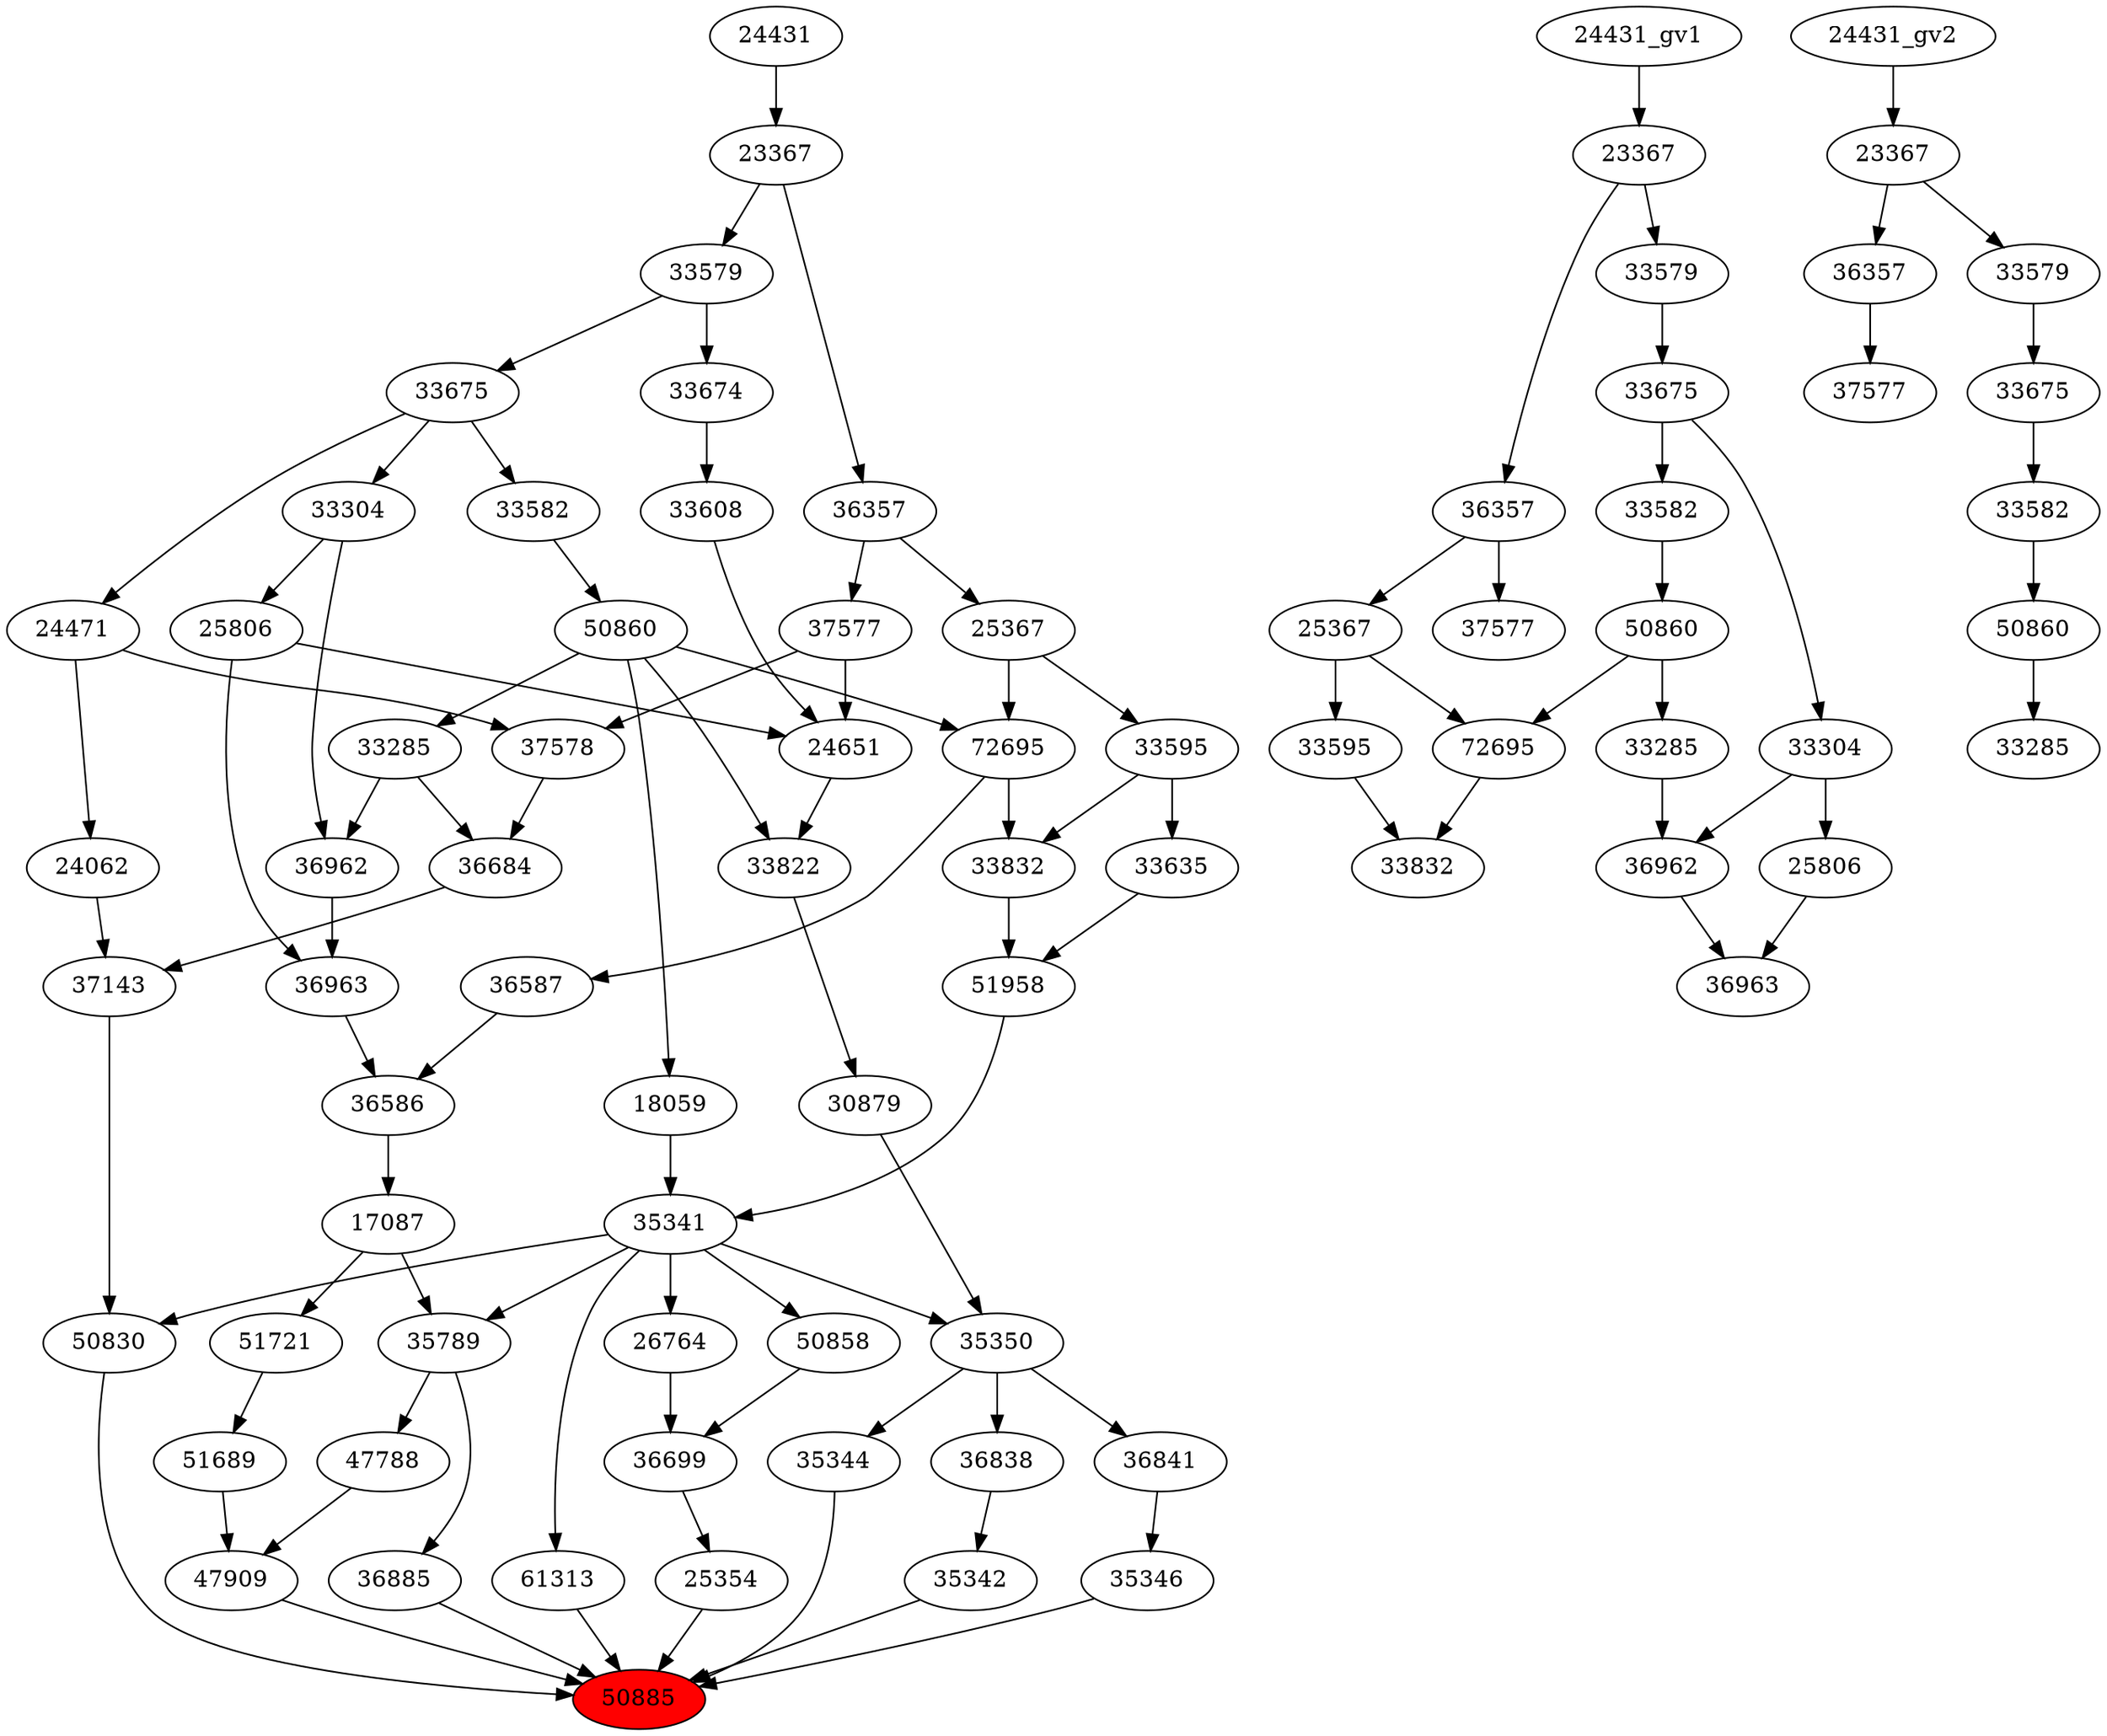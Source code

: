 strict digraph root {
	node [label="\N"];
	{
		node [fillcolor="",
			label="\N",
			style=""
		];
		50885		 [fillcolor=red,
			label=50885,
			style=filled];
		61313		 [label=61313];
		61313 -> 50885;
		47909		 [label=47909];
		47909 -> 50885;
		36885		 [label=36885];
		36885 -> 50885;
		35344		 [label=35344];
		35344 -> 50885;
		50830		 [label=50830];
		50830 -> 50885;
		25354		 [label=25354];
		25354 -> 50885;
		35342		 [label=35342];
		35342 -> 50885;
		35346		 [label=35346];
		35346 -> 50885;
		35341		 [label=35341];
		35341 -> 61313;
		35341 -> 50830;
		35789		 [label=35789];
		35341 -> 35789;
		35350		 [label=35350];
		35341 -> 35350;
		26764		 [label=26764];
		35341 -> 26764;
		50858		 [label=50858];
		35341 -> 50858;
		51689		 [label=51689];
		51689 -> 47909;
		47788		 [label=47788];
		47788 -> 47909;
		35789 -> 36885;
		35789 -> 47788;
		35350 -> 35344;
		36838		 [label=36838];
		35350 -> 36838;
		36841		 [label=36841];
		35350 -> 36841;
		37143		 [label=37143];
		37143 -> 50830;
		36699		 [label=36699];
		36699 -> 25354;
		36838 -> 35342;
		36841 -> 35346;
		51958		 [label=51958];
		51958 -> 35341;
		18059		 [label=18059];
		18059 -> 35341;
		51721		 [label=51721];
		51721 -> 51689;
		17087		 [label=17087];
		17087 -> 35789;
		17087 -> 51721;
		30879		 [label=30879];
		30879 -> 35350;
		36684		 [label=36684];
		36684 -> 37143;
		24062		 [label=24062];
		24062 -> 37143;
		26764 -> 36699;
		50858 -> 36699;
		33832		 [label=33832];
		33832 -> 51958;
		33635		 [label=33635];
		33635 -> 51958;
		50860		 [label=50860];
		50860 -> 18059;
		33822		 [label=33822];
		50860 -> 33822;
		33285		 [label=33285];
		50860 -> 33285;
		72695		 [label=72695];
		50860 -> 72695;
		36586		 [label=36586];
		36586 -> 17087;
		33822 -> 30879;
		33285 -> 36684;
		36962		 [label=36962];
		33285 -> 36962;
		37578		 [label=37578];
		37578 -> 36684;
		24471		 [label=24471];
		24471 -> 24062;
		24471 -> 37578;
		72695 -> 33832;
		36587		 [label=36587];
		72695 -> 36587;
		33595		 [label=33595];
		33595 -> 33832;
		33595 -> 33635;
		33582		 [label=33582];
		33582 -> 50860;
		36587 -> 36586;
		36963		 [label=36963];
		36963 -> 36586;
		24651		 [label=24651];
		24651 -> 33822;
		37577		 [label=37577];
		37577 -> 37578;
		37577 -> 24651;
		33675		 [label=33675];
		33675 -> 24471;
		33675 -> 33582;
		33304		 [label=33304];
		33675 -> 33304;
		25367		 [label=25367];
		25367 -> 72695;
		25367 -> 33595;
		36962 -> 36963;
		25806		 [label=25806];
		25806 -> 36963;
		25806 -> 24651;
		33608		 [label=33608];
		33608 -> 24651;
		36357		 [label=36357];
		36357 -> 37577;
		36357 -> 25367;
		33579		 [label=33579];
		33579 -> 33675;
		33674		 [label=33674];
		33579 -> 33674;
		33304 -> 36962;
		33304 -> 25806;
		33674 -> 33608;
		23367		 [label=23367];
		23367 -> 36357;
		23367 -> 33579;
		24431		 [label=24431];
		24431 -> 23367;
	}
	{
		node [label="\N"];
		"33832_gv1"		 [label=33832];
		"72695_gv1"		 [label=72695];
		"72695_gv1" -> "33832_gv1";
		"33595_gv1"		 [label=33595];
		"33595_gv1" -> "33832_gv1";
		"50860_gv1"		 [label=50860];
		"50860_gv1" -> "72695_gv1";
		"33285_gv1"		 [label=33285];
		"50860_gv1" -> "33285_gv1";
		"33582_gv1"		 [label=33582];
		"33582_gv1" -> "50860_gv1";
		"36962_gv1"		 [label=36962];
		"33285_gv1" -> "36962_gv1";
		"25367_gv1"		 [label=25367];
		"25367_gv1" -> "72695_gv1";
		"25367_gv1" -> "33595_gv1";
		"33675_gv1"		 [label=33675];
		"33675_gv1" -> "33582_gv1";
		"33304_gv1"		 [label=33304];
		"33675_gv1" -> "33304_gv1";
		"36963_gv1"		 [label=36963];
		"36962_gv1" -> "36963_gv1";
		"25806_gv1"		 [label=25806];
		"25806_gv1" -> "36963_gv1";
		"37577_gv1"		 [label=37577];
		"36357_gv1"		 [label=36357];
		"36357_gv1" -> "25367_gv1";
		"36357_gv1" -> "37577_gv1";
		"33579_gv1"		 [label=33579];
		"33579_gv1" -> "33675_gv1";
		"33304_gv1" -> "36962_gv1";
		"33304_gv1" -> "25806_gv1";
		"23367_gv1"		 [label=23367];
		"23367_gv1" -> "36357_gv1";
		"23367_gv1" -> "33579_gv1";
		"24431_gv1" -> "23367_gv1";
	}
	{
		node [label="\N"];
		"33285_gv2"		 [label=33285];
		"50860_gv2"		 [label=50860];
		"50860_gv2" -> "33285_gv2";
		"33582_gv2"		 [label=33582];
		"33582_gv2" -> "50860_gv2";
		"37577_gv2"		 [label=37577];
		"36357_gv2"		 [label=36357];
		"36357_gv2" -> "37577_gv2";
		"33675_gv2"		 [label=33675];
		"33675_gv2" -> "33582_gv2";
		"33579_gv2"		 [label=33579];
		"33579_gv2" -> "33675_gv2";
		"23367_gv2"		 [label=23367];
		"23367_gv2" -> "36357_gv2";
		"23367_gv2" -> "33579_gv2";
		"24431_gv2" -> "23367_gv2";
	}
}
